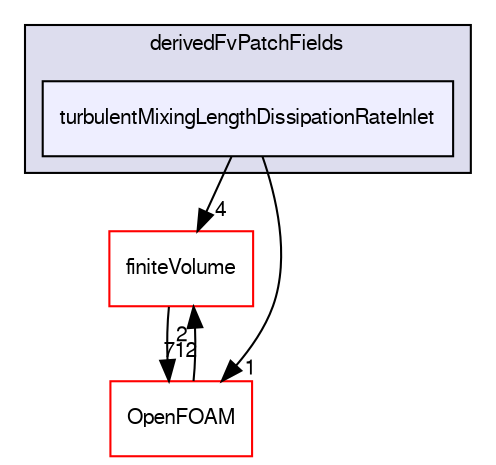 digraph "src/turbulenceModels/compressible/RAS/derivedFvPatchFields/turbulentMixingLengthDissipationRateInlet" {
  bgcolor=transparent;
  compound=true
  node [ fontsize="10", fontname="FreeSans"];
  edge [ labelfontsize="10", labelfontname="FreeSans"];
  subgraph clusterdir_e45215fb3e2e786ae129cce02e54ac8f {
    graph [ bgcolor="#ddddee", pencolor="black", label="derivedFvPatchFields" fontname="FreeSans", fontsize="10", URL="dir_e45215fb3e2e786ae129cce02e54ac8f.html"]
  dir_6078c4035d9fa914f77d2d266ef4a358 [shape=box, label="turbulentMixingLengthDissipationRateInlet", style="filled", fillcolor="#eeeeff", pencolor="black", URL="dir_6078c4035d9fa914f77d2d266ef4a358.html"];
  }
  dir_9bd15774b555cf7259a6fa18f99fe99b [shape=box label="finiteVolume" color="red" URL="dir_9bd15774b555cf7259a6fa18f99fe99b.html"];
  dir_c5473ff19b20e6ec4dfe5c310b3778a8 [shape=box label="OpenFOAM" color="red" URL="dir_c5473ff19b20e6ec4dfe5c310b3778a8.html"];
  dir_9bd15774b555cf7259a6fa18f99fe99b->dir_c5473ff19b20e6ec4dfe5c310b3778a8 [headlabel="712", labeldistance=1.5 headhref="dir_000749_001732.html"];
  dir_c5473ff19b20e6ec4dfe5c310b3778a8->dir_9bd15774b555cf7259a6fa18f99fe99b [headlabel="2", labeldistance=1.5 headhref="dir_001732_000749.html"];
  dir_6078c4035d9fa914f77d2d266ef4a358->dir_9bd15774b555cf7259a6fa18f99fe99b [headlabel="4", labeldistance=1.5 headhref="dir_002865_000749.html"];
  dir_6078c4035d9fa914f77d2d266ef4a358->dir_c5473ff19b20e6ec4dfe5c310b3778a8 [headlabel="1", labeldistance=1.5 headhref="dir_002865_001732.html"];
}
